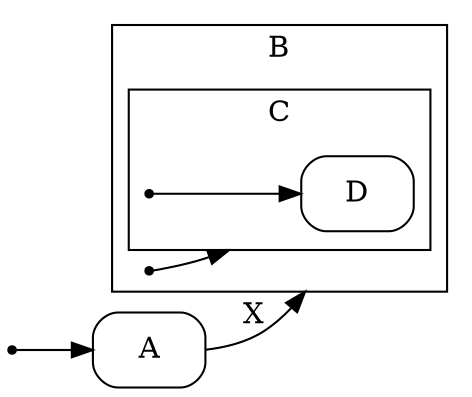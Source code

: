 digraph {
	compound=true;
	node [shape=Mrecord];
	rankdir="LR";

	A [label="A"];
	subgraph cluster_B {
		label="B";
		"cluster_B-init" [label="", shape=point];
		subgraph cluster_C {
			label="C";
			"cluster_C-init" [label="", shape=point];
			D [label="D"];
		}
	}
	"cluster_B-init" -> D [label="", lhead="cluster_C"];
	"cluster_C-init" -> D [label=""];
	A -> D [label="X", lhead="cluster_B"];
	init [label="", shape=point];
	init -> A
}
